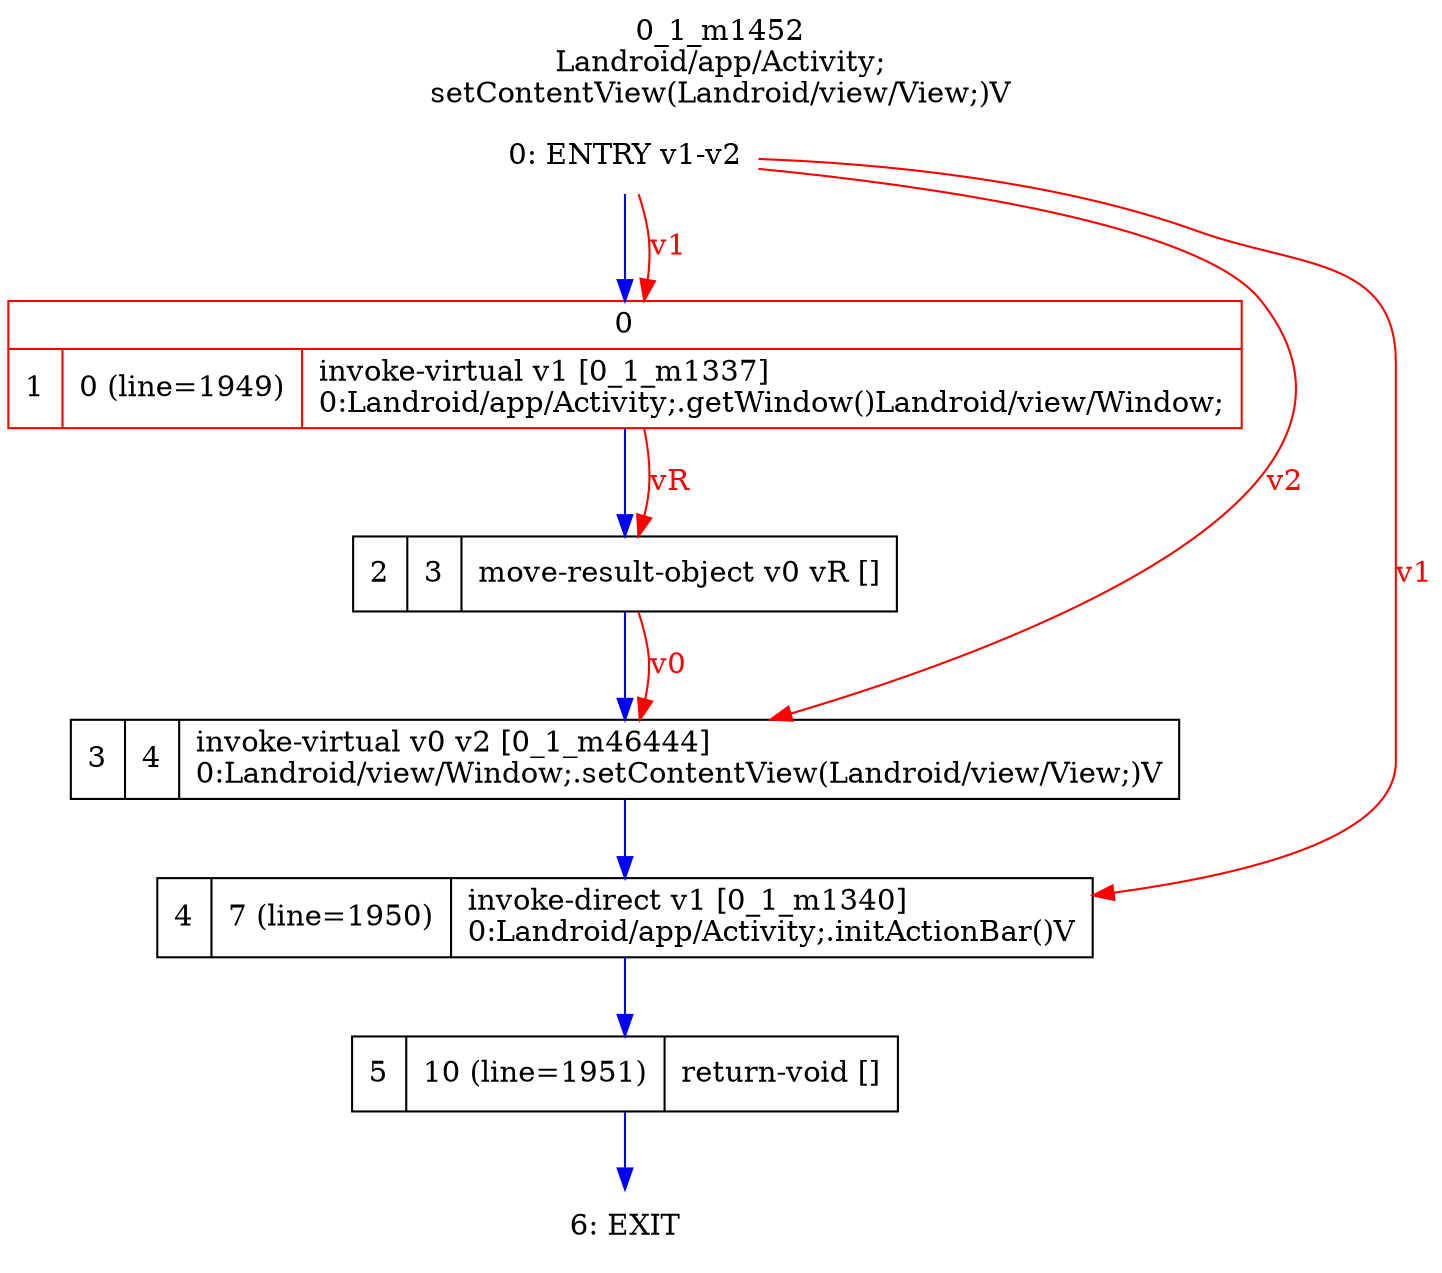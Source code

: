 digraph G {
rankdir=UD;
labelloc=t;
label="0_1_m1452\nLandroid/app/Activity;
setContentView(Landroid/view/View;)V";
0[label="0: ENTRY v1-v2",shape=plaintext];
1[label="{0|{1|0 (line=1949)|invoke-virtual v1 [0_1_m1337]\l0:Landroid/app/Activity;.getWindow()Landroid/view/Window;\l}}",shape=record,URL="0_1_m1337.dot", color=red];
2[label="2|3|move-result-object v0 vR []\l",shape=record];
3[label="3|4|invoke-virtual v0 v2 [0_1_m46444]\l0:Landroid/view/Window;.setContentView(Landroid/view/View;)V\l",shape=record,URL="0_1_m46444.dot"];
4[label="4|7 (line=1950)|invoke-direct v1 [0_1_m1340]\l0:Landroid/app/Activity;.initActionBar()V\l",shape=record,URL="0_1_m1340.dot"];
5[label="5|10 (line=1951)|return-void []\l",shape=record];
6[label="6: EXIT",shape=plaintext];
0->1 [color=blue, fontcolor=blue,weight=100, taillabel=""];
1->2 [color=blue, fontcolor=blue,weight=100, taillabel=""];
2->3 [color=blue, fontcolor=blue,weight=100, taillabel=""];
3->4 [color=blue, fontcolor=blue,weight=100, taillabel=""];
4->5 [color=blue, fontcolor=blue,weight=100, taillabel=""];
5->6 [color=blue, fontcolor=blue,weight=100, taillabel=""];
0->1 [color=red, fontcolor=red, label="v1"];
1->2 [color=red, fontcolor=red, label="vR"];
0->3 [color=red, fontcolor=red, label="v2"];
2->3 [color=red, fontcolor=red, label="v0"];
0->4 [color=red, fontcolor=red, label="v1"];
}
